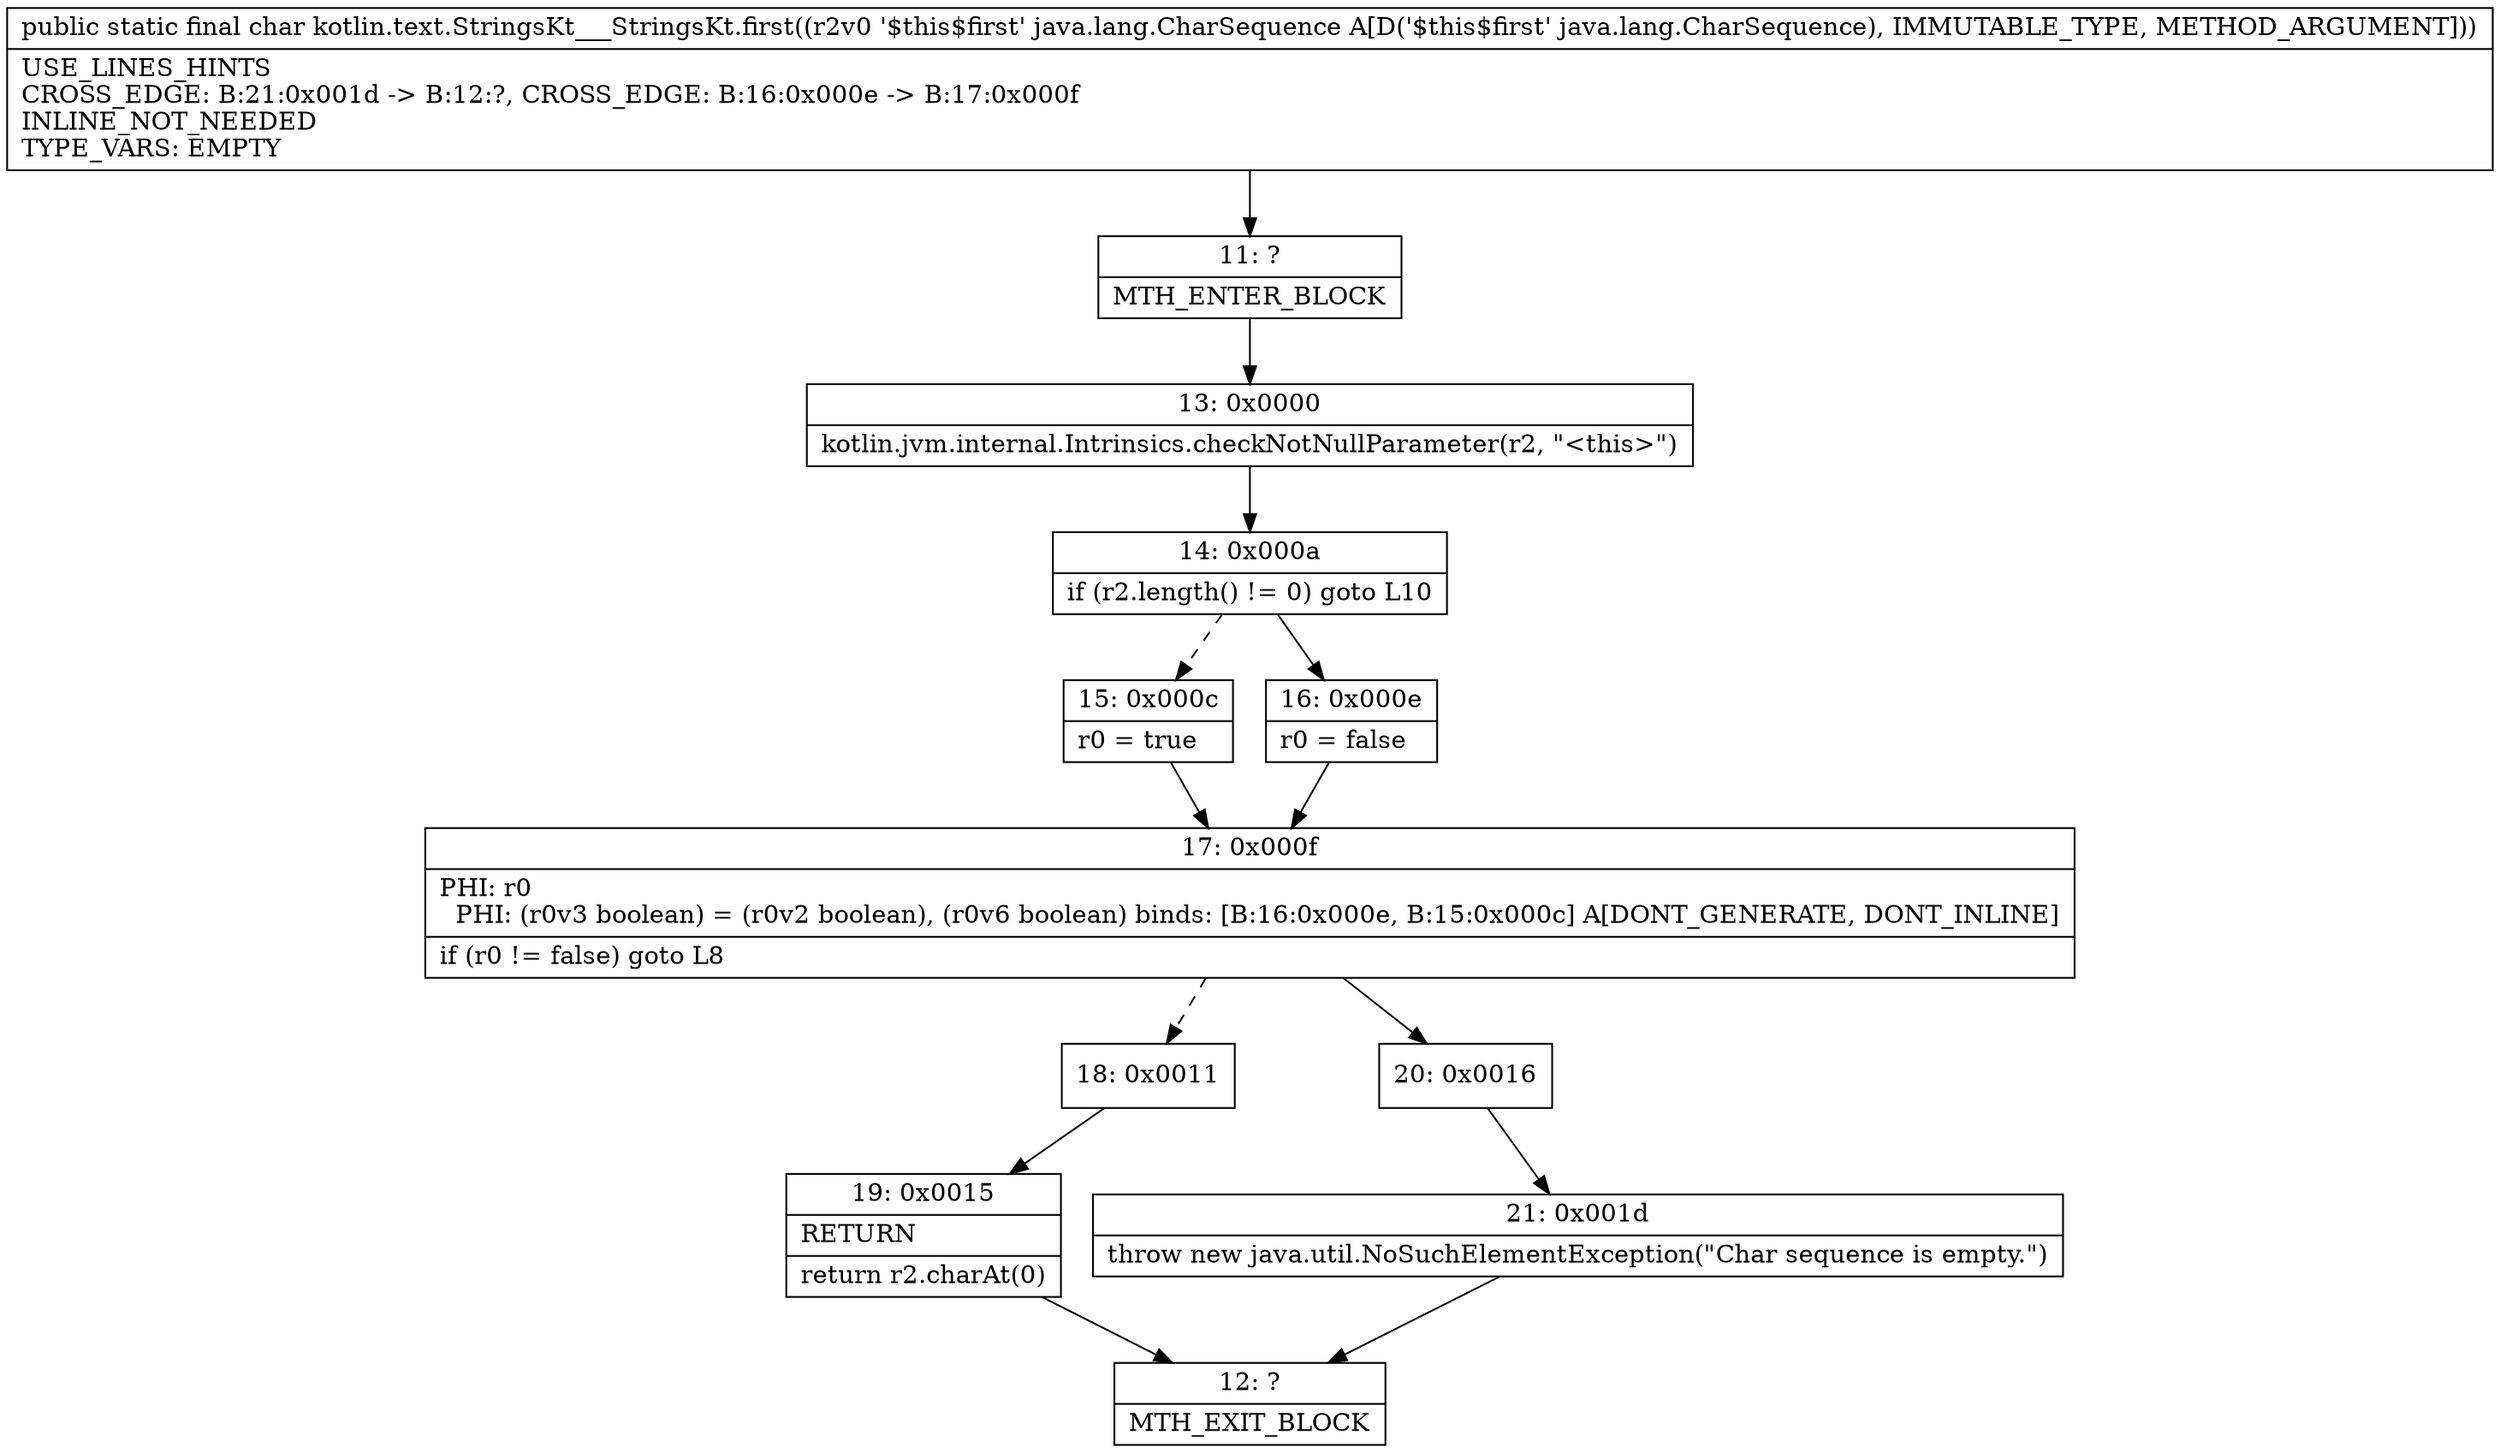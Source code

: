 digraph "CFG forkotlin.text.StringsKt___StringsKt.first(Ljava\/lang\/CharSequence;)C" {
Node_11 [shape=record,label="{11\:\ ?|MTH_ENTER_BLOCK\l}"];
Node_13 [shape=record,label="{13\:\ 0x0000|kotlin.jvm.internal.Intrinsics.checkNotNullParameter(r2, \"\<this\>\")\l}"];
Node_14 [shape=record,label="{14\:\ 0x000a|if (r2.length() != 0) goto L10\l}"];
Node_15 [shape=record,label="{15\:\ 0x000c|r0 = true\l}"];
Node_17 [shape=record,label="{17\:\ 0x000f|PHI: r0 \l  PHI: (r0v3 boolean) = (r0v2 boolean), (r0v6 boolean) binds: [B:16:0x000e, B:15:0x000c] A[DONT_GENERATE, DONT_INLINE]\l|if (r0 != false) goto L8\l}"];
Node_18 [shape=record,label="{18\:\ 0x0011}"];
Node_19 [shape=record,label="{19\:\ 0x0015|RETURN\l|return r2.charAt(0)\l}"];
Node_12 [shape=record,label="{12\:\ ?|MTH_EXIT_BLOCK\l}"];
Node_20 [shape=record,label="{20\:\ 0x0016}"];
Node_21 [shape=record,label="{21\:\ 0x001d|throw new java.util.NoSuchElementException(\"Char sequence is empty.\")\l}"];
Node_16 [shape=record,label="{16\:\ 0x000e|r0 = false\l}"];
MethodNode[shape=record,label="{public static final char kotlin.text.StringsKt___StringsKt.first((r2v0 '$this$first' java.lang.CharSequence A[D('$this$first' java.lang.CharSequence), IMMUTABLE_TYPE, METHOD_ARGUMENT]))  | USE_LINES_HINTS\lCROSS_EDGE: B:21:0x001d \-\> B:12:?, CROSS_EDGE: B:16:0x000e \-\> B:17:0x000f\lINLINE_NOT_NEEDED\lTYPE_VARS: EMPTY\l}"];
MethodNode -> Node_11;Node_11 -> Node_13;
Node_13 -> Node_14;
Node_14 -> Node_15[style=dashed];
Node_14 -> Node_16;
Node_15 -> Node_17;
Node_17 -> Node_18[style=dashed];
Node_17 -> Node_20;
Node_18 -> Node_19;
Node_19 -> Node_12;
Node_20 -> Node_21;
Node_21 -> Node_12;
Node_16 -> Node_17;
}

